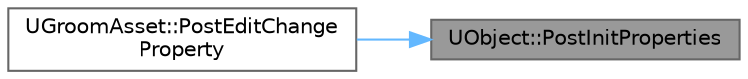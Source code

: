 digraph "UObject::PostInitProperties"
{
 // INTERACTIVE_SVG=YES
 // LATEX_PDF_SIZE
  bgcolor="transparent";
  edge [fontname=Helvetica,fontsize=10,labelfontname=Helvetica,labelfontsize=10];
  node [fontname=Helvetica,fontsize=10,shape=box,height=0.2,width=0.4];
  rankdir="RL";
  Node1 [id="Node000001",label="UObject::PostInitProperties",height=0.2,width=0.4,color="gray40", fillcolor="grey60", style="filled", fontcolor="black",tooltip="Called after the C++ constructor and after the properties have been initialized, including those load..."];
  Node1 -> Node2 [id="edge1_Node000001_Node000002",dir="back",color="steelblue1",style="solid",tooltip=" "];
  Node2 [id="Node000002",label="UGroomAsset::PostEditChange\lProperty",height=0.2,width=0.4,color="grey40", fillcolor="white", style="filled",URL="$da/dec/classUGroomAsset.html#a5b7e1f4bcc204d183809aa1103444ab9",tooltip="Called when a property on this object has been modified externally."];
}
